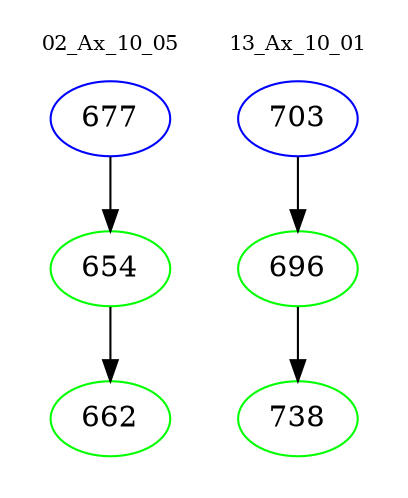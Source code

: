 digraph{
subgraph cluster_0 {
color = white
label = "02_Ax_10_05";
fontsize=10;
T0_677 [label="677", color="blue"]
T0_677 -> T0_654 [color="black"]
T0_654 [label="654", color="green"]
T0_654 -> T0_662 [color="black"]
T0_662 [label="662", color="green"]
}
subgraph cluster_1 {
color = white
label = "13_Ax_10_01";
fontsize=10;
T1_703 [label="703", color="blue"]
T1_703 -> T1_696 [color="black"]
T1_696 [label="696", color="green"]
T1_696 -> T1_738 [color="black"]
T1_738 [label="738", color="green"]
}
}
